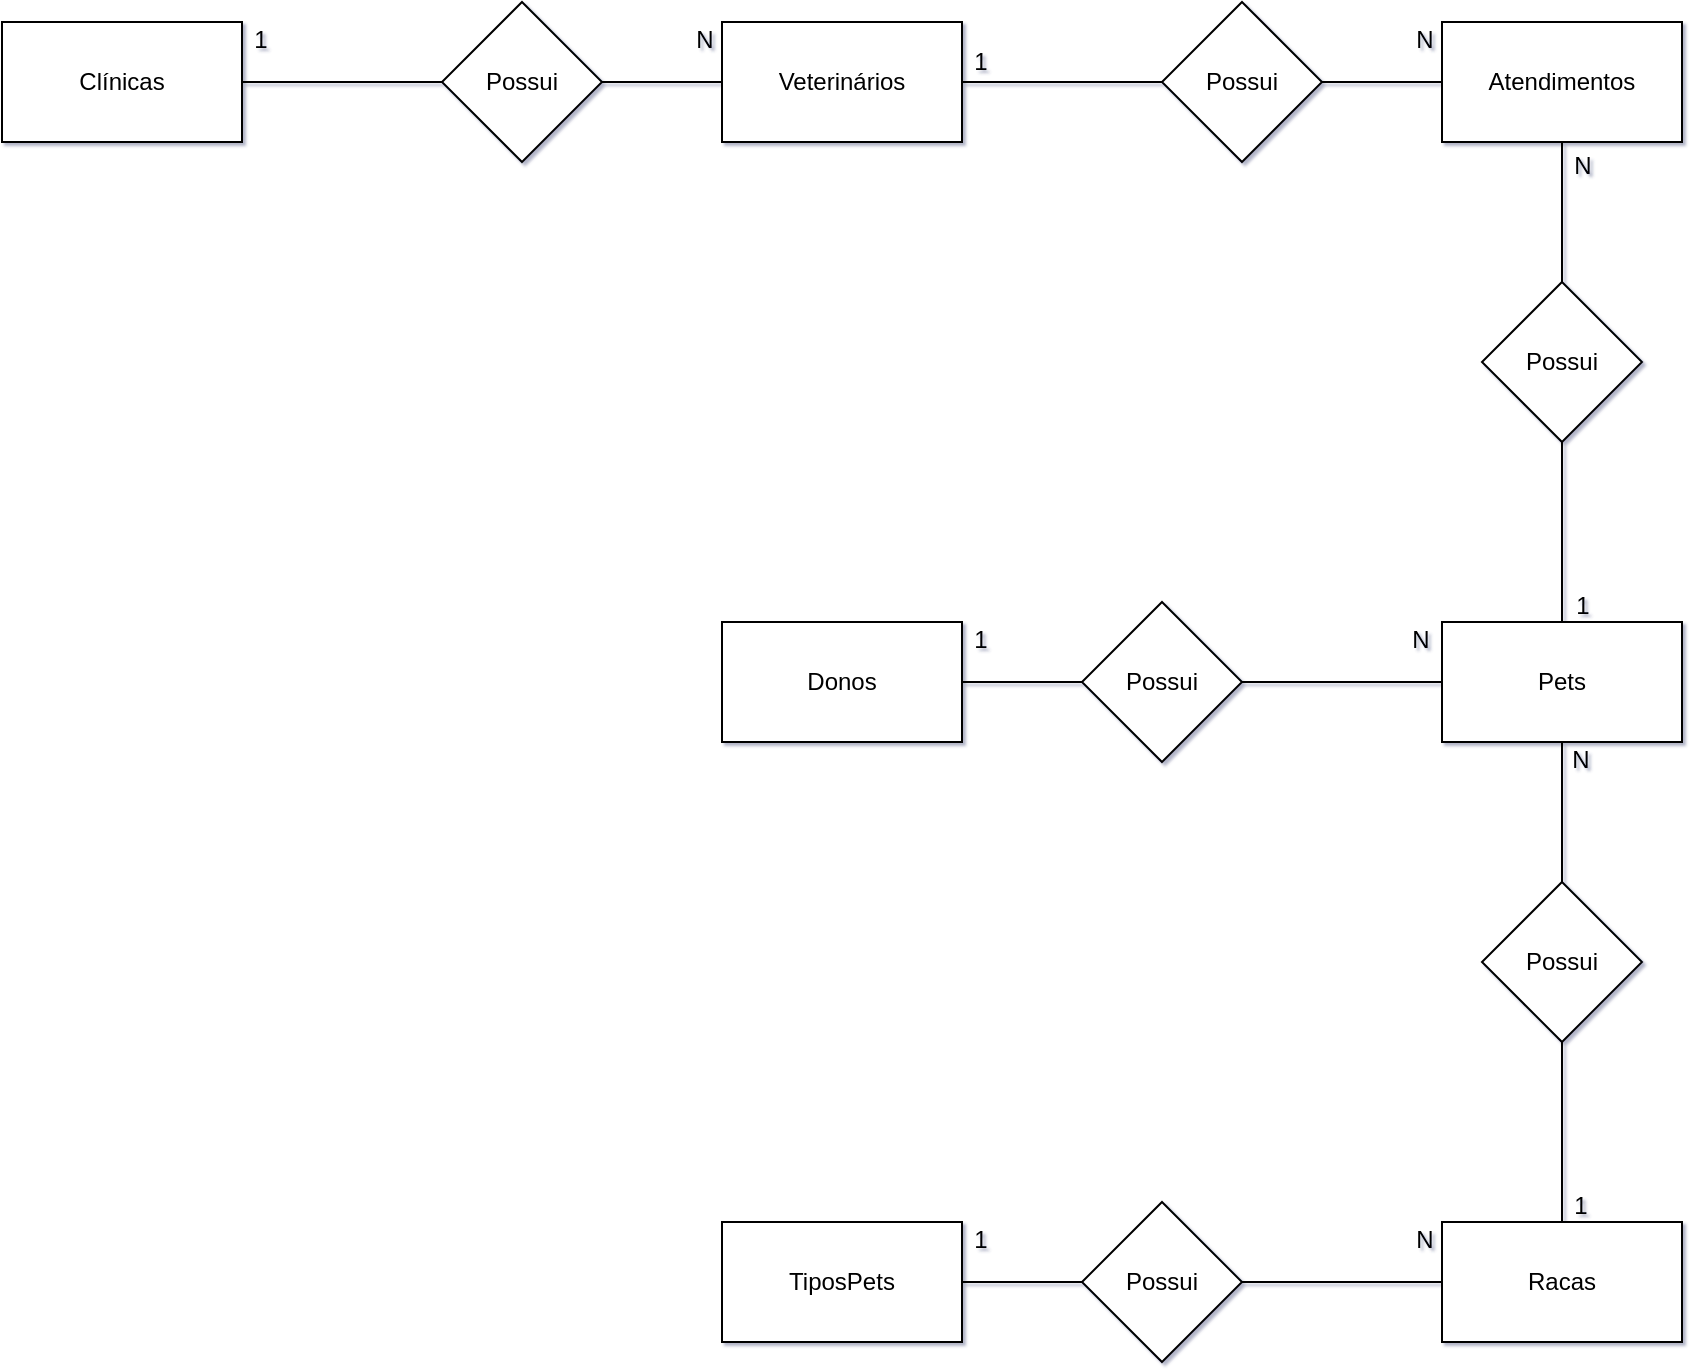 <mxfile version="14.4.3" type="device" pages="2"><diagram id="-nCnG6YXvI1XAzTpInI0" name="Conceitual"><mxGraphModel dx="898" dy="508" grid="0" gridSize="10" guides="1" tooltips="1" connect="1" arrows="1" fold="1" page="0" pageScale="1" pageWidth="827" pageHeight="1169" math="0" shadow="1"><root><mxCell id="0"/><mxCell id="1" parent="0"/><mxCell id="fFYRqfEZN7dGU2SbTlel-16" value="" style="edgeStyle=orthogonalEdgeStyle;rounded=0;orthogonalLoop=1;jettySize=auto;html=1;endArrow=none;endFill=0;" edge="1" parent="1" source="fFYRqfEZN7dGU2SbTlel-14" target="fFYRqfEZN7dGU2SbTlel-15"><mxGeometry relative="1" as="geometry"/></mxCell><mxCell id="fFYRqfEZN7dGU2SbTlel-14" value="Clínicas" style="rounded=0;whiteSpace=wrap;html=1;" vertex="1" parent="1"><mxGeometry x="-178" y="302" width="120" height="60" as="geometry"/></mxCell><mxCell id="fFYRqfEZN7dGU2SbTlel-18" value="" style="edgeStyle=orthogonalEdgeStyle;rounded=0;orthogonalLoop=1;jettySize=auto;html=1;endArrow=none;endFill=0;" edge="1" parent="1" source="fFYRqfEZN7dGU2SbTlel-15" target="fFYRqfEZN7dGU2SbTlel-17"><mxGeometry relative="1" as="geometry"/></mxCell><mxCell id="fFYRqfEZN7dGU2SbTlel-15" value="Possui" style="rhombus;whiteSpace=wrap;html=1;rounded=0;" vertex="1" parent="1"><mxGeometry x="42" y="292" width="80" height="80" as="geometry"/></mxCell><mxCell id="fFYRqfEZN7dGU2SbTlel-20" value="" style="edgeStyle=orthogonalEdgeStyle;rounded=0;orthogonalLoop=1;jettySize=auto;html=1;endArrow=none;endFill=0;" edge="1" parent="1" source="fFYRqfEZN7dGU2SbTlel-17" target="fFYRqfEZN7dGU2SbTlel-19"><mxGeometry relative="1" as="geometry"/></mxCell><mxCell id="fFYRqfEZN7dGU2SbTlel-17" value="Veterinários" style="whiteSpace=wrap;html=1;rounded=0;" vertex="1" parent="1"><mxGeometry x="182" y="302" width="120" height="60" as="geometry"/></mxCell><mxCell id="fFYRqfEZN7dGU2SbTlel-24" value="" style="edgeStyle=orthogonalEdgeStyle;rounded=0;orthogonalLoop=1;jettySize=auto;html=1;endArrow=none;endFill=0;" edge="1" parent="1" source="fFYRqfEZN7dGU2SbTlel-19" target="fFYRqfEZN7dGU2SbTlel-23"><mxGeometry relative="1" as="geometry"/></mxCell><mxCell id="fFYRqfEZN7dGU2SbTlel-19" value="Possui" style="rhombus;whiteSpace=wrap;html=1;rounded=0;" vertex="1" parent="1"><mxGeometry x="402" y="292" width="80" height="80" as="geometry"/></mxCell><mxCell id="fFYRqfEZN7dGU2SbTlel-26" value="" style="edgeStyle=orthogonalEdgeStyle;rounded=0;orthogonalLoop=1;jettySize=auto;html=1;endArrow=none;endFill=0;" edge="1" parent="1" source="fFYRqfEZN7dGU2SbTlel-23" target="fFYRqfEZN7dGU2SbTlel-25"><mxGeometry relative="1" as="geometry"/></mxCell><mxCell id="fFYRqfEZN7dGU2SbTlel-23" value="Atendimentos" style="whiteSpace=wrap;html=1;rounded=0;" vertex="1" parent="1"><mxGeometry x="542" y="302" width="120" height="60" as="geometry"/></mxCell><mxCell id="fFYRqfEZN7dGU2SbTlel-28" value="" style="edgeStyle=orthogonalEdgeStyle;rounded=0;orthogonalLoop=1;jettySize=auto;html=1;endArrow=none;endFill=0;" edge="1" parent="1" source="fFYRqfEZN7dGU2SbTlel-25" target="fFYRqfEZN7dGU2SbTlel-27"><mxGeometry relative="1" as="geometry"/></mxCell><mxCell id="fFYRqfEZN7dGU2SbTlel-25" value="Possui" style="rhombus;whiteSpace=wrap;html=1;rounded=0;" vertex="1" parent="1"><mxGeometry x="562" y="432" width="80" height="80" as="geometry"/></mxCell><mxCell id="fFYRqfEZN7dGU2SbTlel-30" value="" style="edgeStyle=orthogonalEdgeStyle;rounded=0;orthogonalLoop=1;jettySize=auto;html=1;endArrow=none;endFill=0;" edge="1" parent="1" source="fFYRqfEZN7dGU2SbTlel-27" target="fFYRqfEZN7dGU2SbTlel-29"><mxGeometry relative="1" as="geometry"/></mxCell><mxCell id="fFYRqfEZN7dGU2SbTlel-36" value="" style="edgeStyle=orthogonalEdgeStyle;rounded=0;orthogonalLoop=1;jettySize=auto;html=1;endArrow=none;endFill=0;" edge="1" parent="1" source="fFYRqfEZN7dGU2SbTlel-27" target="fFYRqfEZN7dGU2SbTlel-35"><mxGeometry relative="1" as="geometry"/></mxCell><mxCell id="fFYRqfEZN7dGU2SbTlel-27" value="Pets" style="whiteSpace=wrap;html=1;rounded=0;" vertex="1" parent="1"><mxGeometry x="542" y="602" width="120" height="60" as="geometry"/></mxCell><mxCell id="fFYRqfEZN7dGU2SbTlel-32" value="" style="edgeStyle=orthogonalEdgeStyle;rounded=0;orthogonalLoop=1;jettySize=auto;html=1;endArrow=none;endFill=0;" edge="1" parent="1" source="fFYRqfEZN7dGU2SbTlel-29" target="fFYRqfEZN7dGU2SbTlel-31"><mxGeometry relative="1" as="geometry"/></mxCell><mxCell id="fFYRqfEZN7dGU2SbTlel-29" value="Possui" style="rhombus;whiteSpace=wrap;html=1;rounded=0;" vertex="1" parent="1"><mxGeometry x="362" y="592" width="80" height="80" as="geometry"/></mxCell><mxCell id="fFYRqfEZN7dGU2SbTlel-31" value="Donos" style="whiteSpace=wrap;html=1;rounded=0;" vertex="1" parent="1"><mxGeometry x="182" y="602" width="120" height="60" as="geometry"/></mxCell><mxCell id="fFYRqfEZN7dGU2SbTlel-38" value="" style="edgeStyle=orthogonalEdgeStyle;rounded=0;orthogonalLoop=1;jettySize=auto;html=1;endArrow=none;endFill=0;" edge="1" parent="1" source="fFYRqfEZN7dGU2SbTlel-35" target="fFYRqfEZN7dGU2SbTlel-37"><mxGeometry relative="1" as="geometry"/></mxCell><mxCell id="fFYRqfEZN7dGU2SbTlel-35" value="Possui" style="rhombus;whiteSpace=wrap;html=1;rounded=0;" vertex="1" parent="1"><mxGeometry x="562" y="732" width="80" height="80" as="geometry"/></mxCell><mxCell id="fFYRqfEZN7dGU2SbTlel-40" value="" style="edgeStyle=orthogonalEdgeStyle;rounded=0;orthogonalLoop=1;jettySize=auto;html=1;endArrow=none;endFill=0;" edge="1" parent="1" source="fFYRqfEZN7dGU2SbTlel-37" target="fFYRqfEZN7dGU2SbTlel-39"><mxGeometry relative="1" as="geometry"/></mxCell><mxCell id="fFYRqfEZN7dGU2SbTlel-37" value="Racas" style="whiteSpace=wrap;html=1;rounded=0;" vertex="1" parent="1"><mxGeometry x="542" y="902" width="120" height="60" as="geometry"/></mxCell><mxCell id="fFYRqfEZN7dGU2SbTlel-42" value="" style="edgeStyle=orthogonalEdgeStyle;rounded=0;orthogonalLoop=1;jettySize=auto;html=1;endArrow=none;endFill=0;" edge="1" parent="1" source="fFYRqfEZN7dGU2SbTlel-39" target="fFYRqfEZN7dGU2SbTlel-41"><mxGeometry relative="1" as="geometry"/></mxCell><mxCell id="fFYRqfEZN7dGU2SbTlel-39" value="Possui" style="rhombus;whiteSpace=wrap;html=1;rounded=0;" vertex="1" parent="1"><mxGeometry x="362" y="892" width="80" height="80" as="geometry"/></mxCell><mxCell id="fFYRqfEZN7dGU2SbTlel-41" value="TiposPets" style="whiteSpace=wrap;html=1;rounded=0;" vertex="1" parent="1"><mxGeometry x="182" y="902" width="120" height="60" as="geometry"/></mxCell><mxCell id="fFYRqfEZN7dGU2SbTlel-43" value="1" style="text;html=1;align=center;verticalAlign=middle;resizable=0;points=[];autosize=1;" vertex="1" parent="1"><mxGeometry x="302" y="313" width="17" height="17" as="geometry"/></mxCell><mxCell id="fFYRqfEZN7dGU2SbTlel-44" value="N" style="text;html=1;align=center;verticalAlign=middle;resizable=0;points=[];autosize=1;" vertex="1" parent="1"><mxGeometry x="523" y="302" width="19" height="17" as="geometry"/></mxCell><mxCell id="fFYRqfEZN7dGU2SbTlel-45" value="1" style="text;html=1;align=center;verticalAlign=middle;resizable=0;points=[];autosize=1;" vertex="1" parent="1"><mxGeometry x="-58" y="302" width="17" height="17" as="geometry"/></mxCell><mxCell id="fFYRqfEZN7dGU2SbTlel-46" value="N" style="text;html=1;align=center;verticalAlign=middle;resizable=0;points=[];autosize=1;" vertex="1" parent="1"><mxGeometry x="163" y="302" width="19" height="17" as="geometry"/></mxCell><mxCell id="fFYRqfEZN7dGU2SbTlel-47" value="1" style="text;html=1;align=center;verticalAlign=middle;resizable=0;points=[];autosize=1;" vertex="1" parent="1"><mxGeometry x="603" y="585" width="17" height="17" as="geometry"/></mxCell><mxCell id="fFYRqfEZN7dGU2SbTlel-48" value="N" style="text;html=1;align=center;verticalAlign=middle;resizable=0;points=[];autosize=1;" vertex="1" parent="1"><mxGeometry x="602" y="365" width="19" height="17" as="geometry"/></mxCell><mxCell id="fFYRqfEZN7dGU2SbTlel-49" value="N" style="text;html=1;align=center;verticalAlign=middle;resizable=0;points=[];autosize=1;" vertex="1" parent="1"><mxGeometry x="601" y="662" width="19" height="17" as="geometry"/></mxCell><mxCell id="fFYRqfEZN7dGU2SbTlel-50" value="1" style="text;html=1;align=center;verticalAlign=middle;resizable=0;points=[];autosize=1;" vertex="1" parent="1"><mxGeometry x="602" y="885" width="17" height="17" as="geometry"/></mxCell><mxCell id="fFYRqfEZN7dGU2SbTlel-51" value="1" style="text;html=1;align=center;verticalAlign=middle;resizable=0;points=[];autosize=1;" vertex="1" parent="1"><mxGeometry x="302" y="602" width="17" height="17" as="geometry"/></mxCell><mxCell id="fFYRqfEZN7dGU2SbTlel-52" value="N" style="text;html=1;align=center;verticalAlign=middle;resizable=0;points=[];autosize=1;" vertex="1" parent="1"><mxGeometry x="521" y="602" width="19" height="17" as="geometry"/></mxCell><mxCell id="fFYRqfEZN7dGU2SbTlel-53" value="N" style="text;html=1;align=center;verticalAlign=middle;resizable=0;points=[];autosize=1;" vertex="1" parent="1"><mxGeometry x="523" y="902" width="19" height="17" as="geometry"/></mxCell><mxCell id="fFYRqfEZN7dGU2SbTlel-54" value="1" style="text;html=1;align=center;verticalAlign=middle;resizable=0;points=[];autosize=1;" vertex="1" parent="1"><mxGeometry x="302" y="902" width="17" height="17" as="geometry"/></mxCell></root></mxGraphModel></diagram><diagram id="wrYdY2RNpc39irPhiLC5" name="Lógico"><mxGraphModel dx="848" dy="847" grid="1" gridSize="10" guides="1" tooltips="1" connect="1" arrows="1" fold="1" page="1" pageScale="1" pageWidth="827" pageHeight="1169" math="0" shadow="0"><root><mxCell id="Mq9F3hg1r4KLMKq3lSy8-0"/><mxCell id="Mq9F3hg1r4KLMKq3lSy8-1" parent="Mq9F3hg1r4KLMKq3lSy8-0"/><mxCell id="vASd12PFC1zkfDVB3xw_-1" value="Clínicas" style="shape=table;startSize=30;container=1;collapsible=1;childLayout=tableLayout;fixedRows=1;rowLines=0;fontStyle=1;align=center;resizeLast=1;" vertex="1" parent="Mq9F3hg1r4KLMKq3lSy8-1"><mxGeometry x="30" y="210" width="180" height="160" as="geometry"/></mxCell><mxCell id="vASd12PFC1zkfDVB3xw_-2" value="" style="shape=partialRectangle;collapsible=0;dropTarget=0;pointerEvents=0;fillColor=none;top=0;left=0;bottom=1;right=0;points=[[0,0.5],[1,0.5]];portConstraint=eastwest;" vertex="1" parent="vASd12PFC1zkfDVB3xw_-1"><mxGeometry y="30" width="180" height="30" as="geometry"/></mxCell><mxCell id="vASd12PFC1zkfDVB3xw_-3" value="PK" style="shape=partialRectangle;connectable=0;fillColor=none;top=0;left=0;bottom=0;right=0;fontStyle=1;overflow=hidden;" vertex="1" parent="vASd12PFC1zkfDVB3xw_-2"><mxGeometry width="30" height="30" as="geometry"/></mxCell><mxCell id="vASd12PFC1zkfDVB3xw_-4" value="IdClínicas" style="shape=partialRectangle;connectable=0;fillColor=none;top=0;left=0;bottom=0;right=0;align=left;spacingLeft=6;fontStyle=5;overflow=hidden;" vertex="1" parent="vASd12PFC1zkfDVB3xw_-2"><mxGeometry x="30" width="150" height="30" as="geometry"/></mxCell><mxCell id="vASd12PFC1zkfDVB3xw_-5" value="" style="shape=partialRectangle;collapsible=0;dropTarget=0;pointerEvents=0;fillColor=none;top=0;left=0;bottom=0;right=0;points=[[0,0.5],[1,0.5]];portConstraint=eastwest;" vertex="1" parent="vASd12PFC1zkfDVB3xw_-1"><mxGeometry y="60" width="180" height="30" as="geometry"/></mxCell><mxCell id="vASd12PFC1zkfDVB3xw_-6" value="" style="shape=partialRectangle;connectable=0;fillColor=none;top=0;left=0;bottom=0;right=0;editable=1;overflow=hidden;" vertex="1" parent="vASd12PFC1zkfDVB3xw_-5"><mxGeometry width="30" height="30" as="geometry"/></mxCell><mxCell id="vASd12PFC1zkfDVB3xw_-7" value="RazaoSocial" style="shape=partialRectangle;connectable=0;fillColor=none;top=0;left=0;bottom=0;right=0;align=left;spacingLeft=6;overflow=hidden;" vertex="1" parent="vASd12PFC1zkfDVB3xw_-5"><mxGeometry x="30" width="150" height="30" as="geometry"/></mxCell><mxCell id="iRLTEzvd9NAE2MTRT_8f-24" value="" style="shape=partialRectangle;collapsible=0;dropTarget=0;pointerEvents=0;fillColor=none;top=0;left=0;bottom=0;right=0;points=[[0,0.5],[1,0.5]];portConstraint=eastwest;" vertex="1" parent="vASd12PFC1zkfDVB3xw_-1"><mxGeometry y="90" width="180" height="30" as="geometry"/></mxCell><mxCell id="iRLTEzvd9NAE2MTRT_8f-25" value="" style="shape=partialRectangle;connectable=0;fillColor=none;top=0;left=0;bottom=0;right=0;editable=1;overflow=hidden;" vertex="1" parent="iRLTEzvd9NAE2MTRT_8f-24"><mxGeometry width="30" height="30" as="geometry"/></mxCell><mxCell id="iRLTEzvd9NAE2MTRT_8f-26" value="CNPJ" style="shape=partialRectangle;connectable=0;fillColor=none;top=0;left=0;bottom=0;right=0;align=left;spacingLeft=6;overflow=hidden;" vertex="1" parent="iRLTEzvd9NAE2MTRT_8f-24"><mxGeometry x="30" width="150" height="30" as="geometry"/></mxCell><mxCell id="vASd12PFC1zkfDVB3xw_-8" value="" style="shape=partialRectangle;collapsible=0;dropTarget=0;pointerEvents=0;fillColor=none;top=0;left=0;bottom=0;right=0;points=[[0,0.5],[1,0.5]];portConstraint=eastwest;" vertex="1" parent="vASd12PFC1zkfDVB3xw_-1"><mxGeometry y="120" width="180" height="30" as="geometry"/></mxCell><mxCell id="vASd12PFC1zkfDVB3xw_-9" value="" style="shape=partialRectangle;connectable=0;fillColor=none;top=0;left=0;bottom=0;right=0;editable=1;overflow=hidden;" vertex="1" parent="vASd12PFC1zkfDVB3xw_-8"><mxGeometry width="30" height="30" as="geometry"/></mxCell><mxCell id="vASd12PFC1zkfDVB3xw_-10" value="Emdereço" style="shape=partialRectangle;connectable=0;fillColor=none;top=0;left=0;bottom=0;right=0;align=left;spacingLeft=6;overflow=hidden;" vertex="1" parent="vASd12PFC1zkfDVB3xw_-8"><mxGeometry x="30" width="150" height="30" as="geometry"/></mxCell><mxCell id="vASd12PFC1zkfDVB3xw_-14" value="Veterinários" style="shape=table;startSize=30;container=1;collapsible=1;childLayout=tableLayout;fixedRows=1;rowLines=0;fontStyle=1;align=center;resizeLast=1;" vertex="1" parent="Mq9F3hg1r4KLMKq3lSy8-1"><mxGeometry x="350" y="210" width="180" height="160" as="geometry"/></mxCell><mxCell id="vASd12PFC1zkfDVB3xw_-15" value="" style="shape=partialRectangle;collapsible=0;dropTarget=0;pointerEvents=0;fillColor=none;top=0;left=0;bottom=0;right=0;points=[[0,0.5],[1,0.5]];portConstraint=eastwest;" vertex="1" parent="vASd12PFC1zkfDVB3xw_-14"><mxGeometry y="30" width="180" height="30" as="geometry"/></mxCell><mxCell id="vASd12PFC1zkfDVB3xw_-16" value="PK" style="shape=partialRectangle;connectable=0;fillColor=none;top=0;left=0;bottom=0;right=0;fontStyle=1;overflow=hidden;" vertex="1" parent="vASd12PFC1zkfDVB3xw_-15"><mxGeometry width="60" height="30" as="geometry"/></mxCell><mxCell id="vASd12PFC1zkfDVB3xw_-17" value="IdVeterinarios" style="shape=partialRectangle;connectable=0;fillColor=none;top=0;left=0;bottom=0;right=0;align=left;spacingLeft=6;fontStyle=5;overflow=hidden;" vertex="1" parent="vASd12PFC1zkfDVB3xw_-15"><mxGeometry x="60" width="120" height="30" as="geometry"/></mxCell><mxCell id="vASd12PFC1zkfDVB3xw_-18" value="" style="shape=partialRectangle;collapsible=0;dropTarget=0;pointerEvents=0;fillColor=none;top=0;left=0;bottom=1;right=0;points=[[0,0.5],[1,0.5]];portConstraint=eastwest;" vertex="1" parent="vASd12PFC1zkfDVB3xw_-14"><mxGeometry y="60" width="180" height="30" as="geometry"/></mxCell><mxCell id="vASd12PFC1zkfDVB3xw_-19" value="FK" style="shape=partialRectangle;connectable=0;fillColor=none;top=0;left=0;bottom=0;right=0;fontStyle=1;overflow=hidden;" vertex="1" parent="vASd12PFC1zkfDVB3xw_-18"><mxGeometry width="60" height="30" as="geometry"/></mxCell><mxCell id="vASd12PFC1zkfDVB3xw_-20" value="IdClinicas" style="shape=partialRectangle;connectable=0;fillColor=none;top=0;left=0;bottom=0;right=0;align=left;spacingLeft=6;fontStyle=5;overflow=hidden;" vertex="1" parent="vASd12PFC1zkfDVB3xw_-18"><mxGeometry x="60" width="120" height="30" as="geometry"/></mxCell><mxCell id="vASd12PFC1zkfDVB3xw_-21" value="" style="shape=partialRectangle;collapsible=0;dropTarget=0;pointerEvents=0;fillColor=none;top=0;left=0;bottom=0;right=0;points=[[0,0.5],[1,0.5]];portConstraint=eastwest;" vertex="1" parent="vASd12PFC1zkfDVB3xw_-14"><mxGeometry y="90" width="180" height="30" as="geometry"/></mxCell><mxCell id="vASd12PFC1zkfDVB3xw_-22" value="" style="shape=partialRectangle;connectable=0;fillColor=none;top=0;left=0;bottom=0;right=0;editable=1;overflow=hidden;" vertex="1" parent="vASd12PFC1zkfDVB3xw_-21"><mxGeometry width="60" height="30" as="geometry"/></mxCell><mxCell id="vASd12PFC1zkfDVB3xw_-23" value="Nomes" style="shape=partialRectangle;connectable=0;fillColor=none;top=0;left=0;bottom=0;right=0;align=left;spacingLeft=6;overflow=hidden;" vertex="1" parent="vASd12PFC1zkfDVB3xw_-21"><mxGeometry x="60" width="120" height="30" as="geometry"/></mxCell><mxCell id="iRLTEzvd9NAE2MTRT_8f-27" value="" style="shape=partialRectangle;collapsible=0;dropTarget=0;pointerEvents=0;fillColor=none;top=0;left=0;bottom=0;right=0;points=[[0,0.5],[1,0.5]];portConstraint=eastwest;" vertex="1" parent="vASd12PFC1zkfDVB3xw_-14"><mxGeometry y="120" width="180" height="30" as="geometry"/></mxCell><mxCell id="iRLTEzvd9NAE2MTRT_8f-28" value="" style="shape=partialRectangle;connectable=0;fillColor=none;top=0;left=0;bottom=0;right=0;editable=1;overflow=hidden;" vertex="1" parent="iRLTEzvd9NAE2MTRT_8f-27"><mxGeometry width="60" height="30" as="geometry"/></mxCell><mxCell id="iRLTEzvd9NAE2MTRT_8f-29" value="crmv" style="shape=partialRectangle;connectable=0;fillColor=none;top=0;left=0;bottom=0;right=0;align=left;spacingLeft=6;overflow=hidden;" vertex="1" parent="iRLTEzvd9NAE2MTRT_8f-27"><mxGeometry x="60" width="120" height="30" as="geometry"/></mxCell><mxCell id="vASd12PFC1zkfDVB3xw_-27" value="Atendimentos" style="shape=table;startSize=30;container=1;collapsible=1;childLayout=tableLayout;fixedRows=1;rowLines=0;fontStyle=1;align=center;resizeLast=1;" vertex="1" parent="Mq9F3hg1r4KLMKq3lSy8-1"><mxGeometry x="640" y="210" width="180" height="160" as="geometry"/></mxCell><mxCell id="vASd12PFC1zkfDVB3xw_-28" value="" style="shape=partialRectangle;collapsible=0;dropTarget=0;pointerEvents=0;fillColor=none;top=0;left=0;bottom=0;right=0;points=[[0,0.5],[1,0.5]];portConstraint=eastwest;" vertex="1" parent="vASd12PFC1zkfDVB3xw_-27"><mxGeometry y="30" width="180" height="30" as="geometry"/></mxCell><mxCell id="vASd12PFC1zkfDVB3xw_-29" value="PK" style="shape=partialRectangle;connectable=0;fillColor=none;top=0;left=0;bottom=0;right=0;fontStyle=1;overflow=hidden;" vertex="1" parent="vASd12PFC1zkfDVB3xw_-28"><mxGeometry width="60" height="30" as="geometry"/></mxCell><mxCell id="vASd12PFC1zkfDVB3xw_-30" value="IdAtendimentos" style="shape=partialRectangle;connectable=0;fillColor=none;top=0;left=0;bottom=0;right=0;align=left;spacingLeft=6;fontStyle=5;overflow=hidden;" vertex="1" parent="vASd12PFC1zkfDVB3xw_-28"><mxGeometry x="60" width="120" height="30" as="geometry"/></mxCell><mxCell id="vASd12PFC1zkfDVB3xw_-31" value="" style="shape=partialRectangle;collapsible=0;dropTarget=0;pointerEvents=0;fillColor=none;top=0;left=0;bottom=1;right=0;points=[[0,0.5],[1,0.5]];portConstraint=eastwest;" vertex="1" parent="vASd12PFC1zkfDVB3xw_-27"><mxGeometry y="60" width="180" height="30" as="geometry"/></mxCell><mxCell id="vASd12PFC1zkfDVB3xw_-32" value="FK" style="shape=partialRectangle;connectable=0;fillColor=none;top=0;left=0;bottom=0;right=0;fontStyle=1;overflow=hidden;" vertex="1" parent="vASd12PFC1zkfDVB3xw_-31"><mxGeometry width="60" height="30" as="geometry"/></mxCell><mxCell id="vASd12PFC1zkfDVB3xw_-33" value="IdVeterinarios" style="shape=partialRectangle;connectable=0;fillColor=none;top=0;left=0;bottom=0;right=0;align=left;spacingLeft=6;fontStyle=5;overflow=hidden;" vertex="1" parent="vASd12PFC1zkfDVB3xw_-31"><mxGeometry x="60" width="120" height="30" as="geometry"/></mxCell><mxCell id="vASd12PFC1zkfDVB3xw_-34" value="" style="shape=partialRectangle;collapsible=0;dropTarget=0;pointerEvents=0;fillColor=none;top=0;left=0;bottom=0;right=0;points=[[0,0.5],[1,0.5]];portConstraint=eastwest;" vertex="1" parent="vASd12PFC1zkfDVB3xw_-27"><mxGeometry y="90" width="180" height="30" as="geometry"/></mxCell><mxCell id="vASd12PFC1zkfDVB3xw_-35" value="" style="shape=partialRectangle;connectable=0;fillColor=none;top=0;left=0;bottom=0;right=0;editable=1;overflow=hidden;" vertex="1" parent="vASd12PFC1zkfDVB3xw_-34"><mxGeometry width="60" height="30" as="geometry"/></mxCell><mxCell id="vASd12PFC1zkfDVB3xw_-36" value="Desccricao" style="shape=partialRectangle;connectable=0;fillColor=none;top=0;left=0;bottom=0;right=0;align=left;spacingLeft=6;overflow=hidden;" vertex="1" parent="vASd12PFC1zkfDVB3xw_-34"><mxGeometry x="60" width="120" height="30" as="geometry"/></mxCell><mxCell id="iRLTEzvd9NAE2MTRT_8f-30" value="" style="shape=partialRectangle;collapsible=0;dropTarget=0;pointerEvents=0;fillColor=none;top=0;left=0;bottom=0;right=0;points=[[0,0.5],[1,0.5]];portConstraint=eastwest;" vertex="1" parent="vASd12PFC1zkfDVB3xw_-27"><mxGeometry y="120" width="180" height="30" as="geometry"/></mxCell><mxCell id="iRLTEzvd9NAE2MTRT_8f-31" value="" style="shape=partialRectangle;connectable=0;fillColor=none;top=0;left=0;bottom=0;right=0;editable=1;overflow=hidden;" vertex="1" parent="iRLTEzvd9NAE2MTRT_8f-30"><mxGeometry width="60" height="30" as="geometry"/></mxCell><mxCell id="iRLTEzvd9NAE2MTRT_8f-32" value="DataAtend" style="shape=partialRectangle;connectable=0;fillColor=none;top=0;left=0;bottom=0;right=0;align=left;spacingLeft=6;overflow=hidden;" vertex="1" parent="iRLTEzvd9NAE2MTRT_8f-30"><mxGeometry x="60" width="120" height="30" as="geometry"/></mxCell><mxCell id="WIkp21evAr8YzQHqJowg-0" value="Pets" style="shape=table;startSize=30;container=1;collapsible=1;childLayout=tableLayout;fixedRows=1;rowLines=0;fontStyle=1;align=center;resizeLast=1;" vertex="1" parent="Mq9F3hg1r4KLMKq3lSy8-1"><mxGeometry x="640" y="440" width="180" height="190" as="geometry"/></mxCell><mxCell id="WIkp21evAr8YzQHqJowg-1" value="" style="shape=partialRectangle;collapsible=0;dropTarget=0;pointerEvents=0;fillColor=none;top=0;left=0;bottom=0;right=0;points=[[0,0.5],[1,0.5]];portConstraint=eastwest;" vertex="1" parent="WIkp21evAr8YzQHqJowg-0"><mxGeometry y="30" width="180" height="30" as="geometry"/></mxCell><mxCell id="WIkp21evAr8YzQHqJowg-2" value="PK" style="shape=partialRectangle;connectable=0;fillColor=none;top=0;left=0;bottom=0;right=0;fontStyle=1;overflow=hidden;" vertex="1" parent="WIkp21evAr8YzQHqJowg-1"><mxGeometry width="60" height="30" as="geometry"/></mxCell><mxCell id="WIkp21evAr8YzQHqJowg-3" value="IdPets" style="shape=partialRectangle;connectable=0;fillColor=none;top=0;left=0;bottom=0;right=0;align=left;spacingLeft=6;fontStyle=5;overflow=hidden;" vertex="1" parent="WIkp21evAr8YzQHqJowg-1"><mxGeometry x="60" width="120" height="30" as="geometry"/></mxCell><mxCell id="iRLTEzvd9NAE2MTRT_8f-48" value="" style="shape=partialRectangle;collapsible=0;dropTarget=0;pointerEvents=0;fillColor=none;top=0;left=0;bottom=0;right=0;points=[[0,0.5],[1,0.5]];portConstraint=eastwest;" vertex="1" parent="WIkp21evAr8YzQHqJowg-0"><mxGeometry y="60" width="180" height="30" as="geometry"/></mxCell><mxCell id="iRLTEzvd9NAE2MTRT_8f-49" value="FK" style="shape=partialRectangle;connectable=0;fillColor=none;top=0;left=0;bottom=0;right=0;fontStyle=1;overflow=hidden;" vertex="1" parent="iRLTEzvd9NAE2MTRT_8f-48"><mxGeometry width="60" height="30" as="geometry"/></mxCell><mxCell id="iRLTEzvd9NAE2MTRT_8f-50" value="IdAtendimentos" style="shape=partialRectangle;connectable=0;fillColor=none;top=0;left=0;bottom=0;right=0;align=left;spacingLeft=6;fontStyle=5;overflow=hidden;" vertex="1" parent="iRLTEzvd9NAE2MTRT_8f-48"><mxGeometry x="60" width="120" height="30" as="geometry"/></mxCell><mxCell id="Nqy_8UmJ-ozj8A_FevO6-13" value="" style="shape=partialRectangle;collapsible=0;dropTarget=0;pointerEvents=0;fillColor=none;top=0;left=0;bottom=1;right=0;points=[[0,0.5],[1,0.5]];portConstraint=eastwest;" vertex="1" parent="WIkp21evAr8YzQHqJowg-0"><mxGeometry y="90" width="180" height="30" as="geometry"/></mxCell><mxCell id="Nqy_8UmJ-ozj8A_FevO6-14" value="FK" style="shape=partialRectangle;connectable=0;fillColor=none;top=0;left=0;bottom=0;right=0;fontStyle=1;overflow=hidden;" vertex="1" parent="Nqy_8UmJ-ozj8A_FevO6-13"><mxGeometry width="60" height="30" as="geometry"/></mxCell><mxCell id="Nqy_8UmJ-ozj8A_FevO6-15" value="IdRacas" style="shape=partialRectangle;connectable=0;fillColor=none;top=0;left=0;bottom=0;right=0;align=left;spacingLeft=6;fontStyle=5;overflow=hidden;" vertex="1" parent="Nqy_8UmJ-ozj8A_FevO6-13"><mxGeometry x="60" width="120" height="30" as="geometry"/></mxCell><mxCell id="WIkp21evAr8YzQHqJowg-7" value="" style="shape=partialRectangle;collapsible=0;dropTarget=0;pointerEvents=0;fillColor=none;top=0;left=0;bottom=0;right=0;points=[[0,0.5],[1,0.5]];portConstraint=eastwest;" vertex="1" parent="WIkp21evAr8YzQHqJowg-0"><mxGeometry y="120" width="180" height="30" as="geometry"/></mxCell><mxCell id="WIkp21evAr8YzQHqJowg-8" value="" style="shape=partialRectangle;connectable=0;fillColor=none;top=0;left=0;bottom=0;right=0;editable=1;overflow=hidden;" vertex="1" parent="WIkp21evAr8YzQHqJowg-7"><mxGeometry width="60" height="30" as="geometry"/></mxCell><mxCell id="WIkp21evAr8YzQHqJowg-9" value="Nomes" style="shape=partialRectangle;connectable=0;fillColor=none;top=0;left=0;bottom=0;right=0;align=left;spacingLeft=6;overflow=hidden;" vertex="1" parent="WIkp21evAr8YzQHqJowg-7"><mxGeometry x="60" width="120" height="30" as="geometry"/></mxCell><mxCell id="WIkp21evAr8YzQHqJowg-10" value="" style="shape=partialRectangle;collapsible=0;dropTarget=0;pointerEvents=0;fillColor=none;top=0;left=0;bottom=0;right=0;points=[[0,0.5],[1,0.5]];portConstraint=eastwest;" vertex="1" parent="WIkp21evAr8YzQHqJowg-0"><mxGeometry y="150" width="180" height="30" as="geometry"/></mxCell><mxCell id="WIkp21evAr8YzQHqJowg-11" value="" style="shape=partialRectangle;connectable=0;fillColor=none;top=0;left=0;bottom=0;right=0;editable=1;overflow=hidden;" vertex="1" parent="WIkp21evAr8YzQHqJowg-10"><mxGeometry width="60" height="30" as="geometry"/></mxCell><mxCell id="WIkp21evAr8YzQHqJowg-12" value="DataNasc" style="shape=partialRectangle;connectable=0;fillColor=none;top=0;left=0;bottom=0;right=0;align=left;spacingLeft=6;overflow=hidden;" vertex="1" parent="WIkp21evAr8YzQHqJowg-10"><mxGeometry x="60" width="120" height="30" as="geometry"/></mxCell><mxCell id="e_bz-4TgaGZXoyrUTeYQ-3" value="Donos" style="shape=table;startSize=30;container=1;collapsible=1;childLayout=tableLayout;fixedRows=1;rowLines=0;fontStyle=1;align=center;resizeLast=1;" vertex="1" parent="Mq9F3hg1r4KLMKq3lSy8-1"><mxGeometry x="350" y="440" width="180" height="130" as="geometry"/></mxCell><mxCell id="e_bz-4TgaGZXoyrUTeYQ-4" value="" style="shape=partialRectangle;collapsible=0;dropTarget=0;pointerEvents=0;fillColor=none;top=0;left=0;bottom=0;right=0;points=[[0,0.5],[1,0.5]];portConstraint=eastwest;" vertex="1" parent="e_bz-4TgaGZXoyrUTeYQ-3"><mxGeometry y="30" width="180" height="30" as="geometry"/></mxCell><mxCell id="e_bz-4TgaGZXoyrUTeYQ-5" value="PK" style="shape=partialRectangle;connectable=0;fillColor=none;top=0;left=0;bottom=0;right=0;fontStyle=1;overflow=hidden;" vertex="1" parent="e_bz-4TgaGZXoyrUTeYQ-4"><mxGeometry width="60" height="30" as="geometry"/></mxCell><mxCell id="e_bz-4TgaGZXoyrUTeYQ-6" value="IdDonos" style="shape=partialRectangle;connectable=0;fillColor=none;top=0;left=0;bottom=0;right=0;align=left;spacingLeft=6;fontStyle=5;overflow=hidden;" vertex="1" parent="e_bz-4TgaGZXoyrUTeYQ-4"><mxGeometry x="60" width="120" height="30" as="geometry"/></mxCell><mxCell id="e_bz-4TgaGZXoyrUTeYQ-7" value="" style="shape=partialRectangle;collapsible=0;dropTarget=0;pointerEvents=0;fillColor=none;top=0;left=0;bottom=1;right=0;points=[[0,0.5],[1,0.5]];portConstraint=eastwest;" vertex="1" parent="e_bz-4TgaGZXoyrUTeYQ-3"><mxGeometry y="60" width="180" height="30" as="geometry"/></mxCell><mxCell id="e_bz-4TgaGZXoyrUTeYQ-8" value="FK" style="shape=partialRectangle;connectable=0;fillColor=none;top=0;left=0;bottom=0;right=0;fontStyle=1;overflow=hidden;" vertex="1" parent="e_bz-4TgaGZXoyrUTeYQ-7"><mxGeometry width="60" height="30" as="geometry"/></mxCell><mxCell id="e_bz-4TgaGZXoyrUTeYQ-9" value="IdPets" style="shape=partialRectangle;connectable=0;fillColor=none;top=0;left=0;bottom=0;right=0;align=left;spacingLeft=6;fontStyle=5;overflow=hidden;" vertex="1" parent="e_bz-4TgaGZXoyrUTeYQ-7"><mxGeometry x="60" width="120" height="30" as="geometry"/></mxCell><mxCell id="e_bz-4TgaGZXoyrUTeYQ-10" value="" style="shape=partialRectangle;collapsible=0;dropTarget=0;pointerEvents=0;fillColor=none;top=0;left=0;bottom=0;right=0;points=[[0,0.5],[1,0.5]];portConstraint=eastwest;" vertex="1" parent="e_bz-4TgaGZXoyrUTeYQ-3"><mxGeometry y="90" width="180" height="30" as="geometry"/></mxCell><mxCell id="e_bz-4TgaGZXoyrUTeYQ-11" value="" style="shape=partialRectangle;connectable=0;fillColor=none;top=0;left=0;bottom=0;right=0;editable=1;overflow=hidden;" vertex="1" parent="e_bz-4TgaGZXoyrUTeYQ-10"><mxGeometry width="60" height="30" as="geometry"/></mxCell><mxCell id="e_bz-4TgaGZXoyrUTeYQ-12" value="Nomes" style="shape=partialRectangle;connectable=0;fillColor=none;top=0;left=0;bottom=0;right=0;align=left;spacingLeft=6;overflow=hidden;" vertex="1" parent="e_bz-4TgaGZXoyrUTeYQ-10"><mxGeometry x="60" width="120" height="30" as="geometry"/></mxCell><mxCell id="e_bz-4TgaGZXoyrUTeYQ-16" value="" style="edgeStyle=entityRelationEdgeStyle;fontSize=12;html=1;endArrow=ERoneToMany;" edge="1" parent="Mq9F3hg1r4KLMKq3lSy8-1" source="vASd12PFC1zkfDVB3xw_-15" target="vASd12PFC1zkfDVB3xw_-31"><mxGeometry width="100" height="100" relative="1" as="geometry"><mxPoint x="520" y="500" as="sourcePoint"/><mxPoint x="620" y="400" as="targetPoint"/></mxGeometry></mxCell><mxCell id="miBm31VUm7gETeWuXbv6-0" value="" style="edgeStyle=entityRelationEdgeStyle;fontSize=12;html=1;endArrow=ERoneToMany;entryX=1;entryY=0.5;entryDx=0;entryDy=0;" edge="1" parent="Mq9F3hg1r4KLMKq3lSy8-1" source="vASd12PFC1zkfDVB3xw_-28" target="iRLTEzvd9NAE2MTRT_8f-48"><mxGeometry width="100" height="100" relative="1" as="geometry"><mxPoint x="830" y="270" as="sourcePoint"/><mxPoint x="680" y="440" as="targetPoint"/></mxGeometry></mxCell><mxCell id="miBm31VUm7gETeWuXbv6-1" value="" style="edgeStyle=entityRelationEdgeStyle;fontSize=12;html=1;endArrow=ERoneToMany;" edge="1" parent="Mq9F3hg1r4KLMKq3lSy8-1" source="e_bz-4TgaGZXoyrUTeYQ-7" target="WIkp21evAr8YzQHqJowg-1"><mxGeometry width="100" height="100" relative="1" as="geometry"><mxPoint x="550" y="540" as="sourcePoint"/><mxPoint x="570" y="485" as="targetPoint"/></mxGeometry></mxCell><mxCell id="Nqy_8UmJ-ozj8A_FevO6-0" value="Racas" style="shape=table;startSize=30;container=1;collapsible=1;childLayout=tableLayout;fixedRows=1;rowLines=0;fontStyle=1;align=center;resizeLast=1;" vertex="1" parent="Mq9F3hg1r4KLMKq3lSy8-1"><mxGeometry x="640" y="710" width="180" height="130" as="geometry"/></mxCell><mxCell id="Nqy_8UmJ-ozj8A_FevO6-1" value="" style="shape=partialRectangle;collapsible=0;dropTarget=0;pointerEvents=0;fillColor=none;top=0;left=0;bottom=0;right=0;points=[[0,0.5],[1,0.5]];portConstraint=eastwest;" vertex="1" parent="Nqy_8UmJ-ozj8A_FevO6-0"><mxGeometry y="30" width="180" height="30" as="geometry"/></mxCell><mxCell id="Nqy_8UmJ-ozj8A_FevO6-2" value="PK" style="shape=partialRectangle;connectable=0;fillColor=none;top=0;left=0;bottom=0;right=0;fontStyle=1;overflow=hidden;" vertex="1" parent="Nqy_8UmJ-ozj8A_FevO6-1"><mxGeometry width="60" height="30" as="geometry"/></mxCell><mxCell id="Nqy_8UmJ-ozj8A_FevO6-3" value="IdRacas" style="shape=partialRectangle;connectable=0;fillColor=none;top=0;left=0;bottom=0;right=0;align=left;spacingLeft=6;fontStyle=5;overflow=hidden;" vertex="1" parent="Nqy_8UmJ-ozj8A_FevO6-1"><mxGeometry x="60" width="120" height="30" as="geometry"/></mxCell><mxCell id="Nqy_8UmJ-ozj8A_FevO6-4" value="" style="shape=partialRectangle;collapsible=0;dropTarget=0;pointerEvents=0;fillColor=none;top=0;left=0;bottom=1;right=0;points=[[0,0.5],[1,0.5]];portConstraint=eastwest;" vertex="1" parent="Nqy_8UmJ-ozj8A_FevO6-0"><mxGeometry y="60" width="180" height="30" as="geometry"/></mxCell><mxCell id="Nqy_8UmJ-ozj8A_FevO6-5" value="FK" style="shape=partialRectangle;connectable=0;fillColor=none;top=0;left=0;bottom=0;right=0;fontStyle=1;overflow=hidden;" vertex="1" parent="Nqy_8UmJ-ozj8A_FevO6-4"><mxGeometry width="60" height="30" as="geometry"/></mxCell><mxCell id="Nqy_8UmJ-ozj8A_FevO6-6" value="IdPets" style="shape=partialRectangle;connectable=0;fillColor=none;top=0;left=0;bottom=0;right=0;align=left;spacingLeft=6;fontStyle=5;overflow=hidden;" vertex="1" parent="Nqy_8UmJ-ozj8A_FevO6-4"><mxGeometry x="60" width="120" height="30" as="geometry"/></mxCell><mxCell id="Nqy_8UmJ-ozj8A_FevO6-7" value="" style="shape=partialRectangle;collapsible=0;dropTarget=0;pointerEvents=0;fillColor=none;top=0;left=0;bottom=0;right=0;points=[[0,0.5],[1,0.5]];portConstraint=eastwest;" vertex="1" parent="Nqy_8UmJ-ozj8A_FevO6-0"><mxGeometry y="90" width="180" height="30" as="geometry"/></mxCell><mxCell id="Nqy_8UmJ-ozj8A_FevO6-8" value="" style="shape=partialRectangle;connectable=0;fillColor=none;top=0;left=0;bottom=0;right=0;editable=1;overflow=hidden;" vertex="1" parent="Nqy_8UmJ-ozj8A_FevO6-7"><mxGeometry width="60" height="30" as="geometry"/></mxCell><mxCell id="Nqy_8UmJ-ozj8A_FevO6-9" value="Nome" style="shape=partialRectangle;connectable=0;fillColor=none;top=0;left=0;bottom=0;right=0;align=left;spacingLeft=6;overflow=hidden;" vertex="1" parent="Nqy_8UmJ-ozj8A_FevO6-7"><mxGeometry x="60" width="120" height="30" as="geometry"/></mxCell><mxCell id="Nqy_8UmJ-ozj8A_FevO6-16" value="" style="edgeStyle=entityRelationEdgeStyle;fontSize=12;html=1;endArrow=ERoneToMany;" edge="1" parent="Mq9F3hg1r4KLMKq3lSy8-1" source="Nqy_8UmJ-ozj8A_FevO6-4" target="Nqy_8UmJ-ozj8A_FevO6-13"><mxGeometry width="100" height="100" relative="1" as="geometry"><mxPoint x="550" y="660" as="sourcePoint"/><mxPoint x="650" y="560" as="targetPoint"/></mxGeometry></mxCell><mxCell id="iRLTEzvd9NAE2MTRT_8f-0" value="TiposPets" style="shape=table;startSize=30;container=1;collapsible=1;childLayout=tableLayout;fixedRows=1;rowLines=0;fontStyle=1;align=center;resizeLast=1;" vertex="1" parent="Mq9F3hg1r4KLMKq3lSy8-1"><mxGeometry x="350" y="710" width="180" height="130" as="geometry"/></mxCell><mxCell id="iRLTEzvd9NAE2MTRT_8f-1" value="" style="shape=partialRectangle;collapsible=0;dropTarget=0;pointerEvents=0;fillColor=none;top=0;left=0;bottom=0;right=0;points=[[0,0.5],[1,0.5]];portConstraint=eastwest;" vertex="1" parent="iRLTEzvd9NAE2MTRT_8f-0"><mxGeometry y="30" width="180" height="30" as="geometry"/></mxCell><mxCell id="iRLTEzvd9NAE2MTRT_8f-2" value="PK" style="shape=partialRectangle;connectable=0;fillColor=none;top=0;left=0;bottom=0;right=0;fontStyle=1;overflow=hidden;" vertex="1" parent="iRLTEzvd9NAE2MTRT_8f-1"><mxGeometry width="60" height="30" as="geometry"/></mxCell><mxCell id="iRLTEzvd9NAE2MTRT_8f-3" value="IdTiposPets" style="shape=partialRectangle;connectable=0;fillColor=none;top=0;left=0;bottom=0;right=0;align=left;spacingLeft=6;fontStyle=5;overflow=hidden;" vertex="1" parent="iRLTEzvd9NAE2MTRT_8f-1"><mxGeometry x="60" width="120" height="30" as="geometry"/></mxCell><mxCell id="iRLTEzvd9NAE2MTRT_8f-4" value="" style="shape=partialRectangle;collapsible=0;dropTarget=0;pointerEvents=0;fillColor=none;top=0;left=0;bottom=1;right=0;points=[[0,0.5],[1,0.5]];portConstraint=eastwest;" vertex="1" parent="iRLTEzvd9NAE2MTRT_8f-0"><mxGeometry y="60" width="180" height="30" as="geometry"/></mxCell><mxCell id="iRLTEzvd9NAE2MTRT_8f-5" value="FK" style="shape=partialRectangle;connectable=0;fillColor=none;top=0;left=0;bottom=0;right=0;fontStyle=1;overflow=hidden;" vertex="1" parent="iRLTEzvd9NAE2MTRT_8f-4"><mxGeometry width="60" height="30" as="geometry"/></mxCell><mxCell id="iRLTEzvd9NAE2MTRT_8f-6" value="IdRacas" style="shape=partialRectangle;connectable=0;fillColor=none;top=0;left=0;bottom=0;right=0;align=left;spacingLeft=6;fontStyle=5;overflow=hidden;" vertex="1" parent="iRLTEzvd9NAE2MTRT_8f-4"><mxGeometry x="60" width="120" height="30" as="geometry"/></mxCell><mxCell id="iRLTEzvd9NAE2MTRT_8f-7" value="" style="shape=partialRectangle;collapsible=0;dropTarget=0;pointerEvents=0;fillColor=none;top=0;left=0;bottom=0;right=0;points=[[0,0.5],[1,0.5]];portConstraint=eastwest;" vertex="1" parent="iRLTEzvd9NAE2MTRT_8f-0"><mxGeometry y="90" width="180" height="30" as="geometry"/></mxCell><mxCell id="iRLTEzvd9NAE2MTRT_8f-8" value="" style="shape=partialRectangle;connectable=0;fillColor=none;top=0;left=0;bottom=0;right=0;editable=1;overflow=hidden;" vertex="1" parent="iRLTEzvd9NAE2MTRT_8f-7"><mxGeometry width="60" height="30" as="geometry"/></mxCell><mxCell id="iRLTEzvd9NAE2MTRT_8f-9" value="Desc" style="shape=partialRectangle;connectable=0;fillColor=none;top=0;left=0;bottom=0;right=0;align=left;spacingLeft=6;overflow=hidden;" vertex="1" parent="iRLTEzvd9NAE2MTRT_8f-7"><mxGeometry x="60" width="120" height="30" as="geometry"/></mxCell><mxCell id="iRLTEzvd9NAE2MTRT_8f-13" value="" style="edgeStyle=entityRelationEdgeStyle;fontSize=12;html=1;endArrow=ERoneToMany;exitX=1;exitY=0.5;exitDx=0;exitDy=0;" edge="1" parent="Mq9F3hg1r4KLMKq3lSy8-1" source="iRLTEzvd9NAE2MTRT_8f-4" target="Nqy_8UmJ-ozj8A_FevO6-1"><mxGeometry width="100" height="100" relative="1" as="geometry"><mxPoint x="550" y="660" as="sourcePoint"/><mxPoint x="650" y="560" as="targetPoint"/></mxGeometry></mxCell><mxCell id="iRLTEzvd9NAE2MTRT_8f-14" value="" style="edgeStyle=entityRelationEdgeStyle;fontSize=12;html=1;endArrow=ERoneToMany;entryX=0;entryY=0.5;entryDx=0;entryDy=0;" edge="1" parent="Mq9F3hg1r4KLMKq3lSy8-1" source="vASd12PFC1zkfDVB3xw_-2" target="vASd12PFC1zkfDVB3xw_-18"><mxGeometry width="100" height="100" relative="1" as="geometry"><mxPoint x="330" y="490" as="sourcePoint"/><mxPoint x="430" y="390" as="targetPoint"/></mxGeometry></mxCell></root></mxGraphModel></diagram></mxfile>